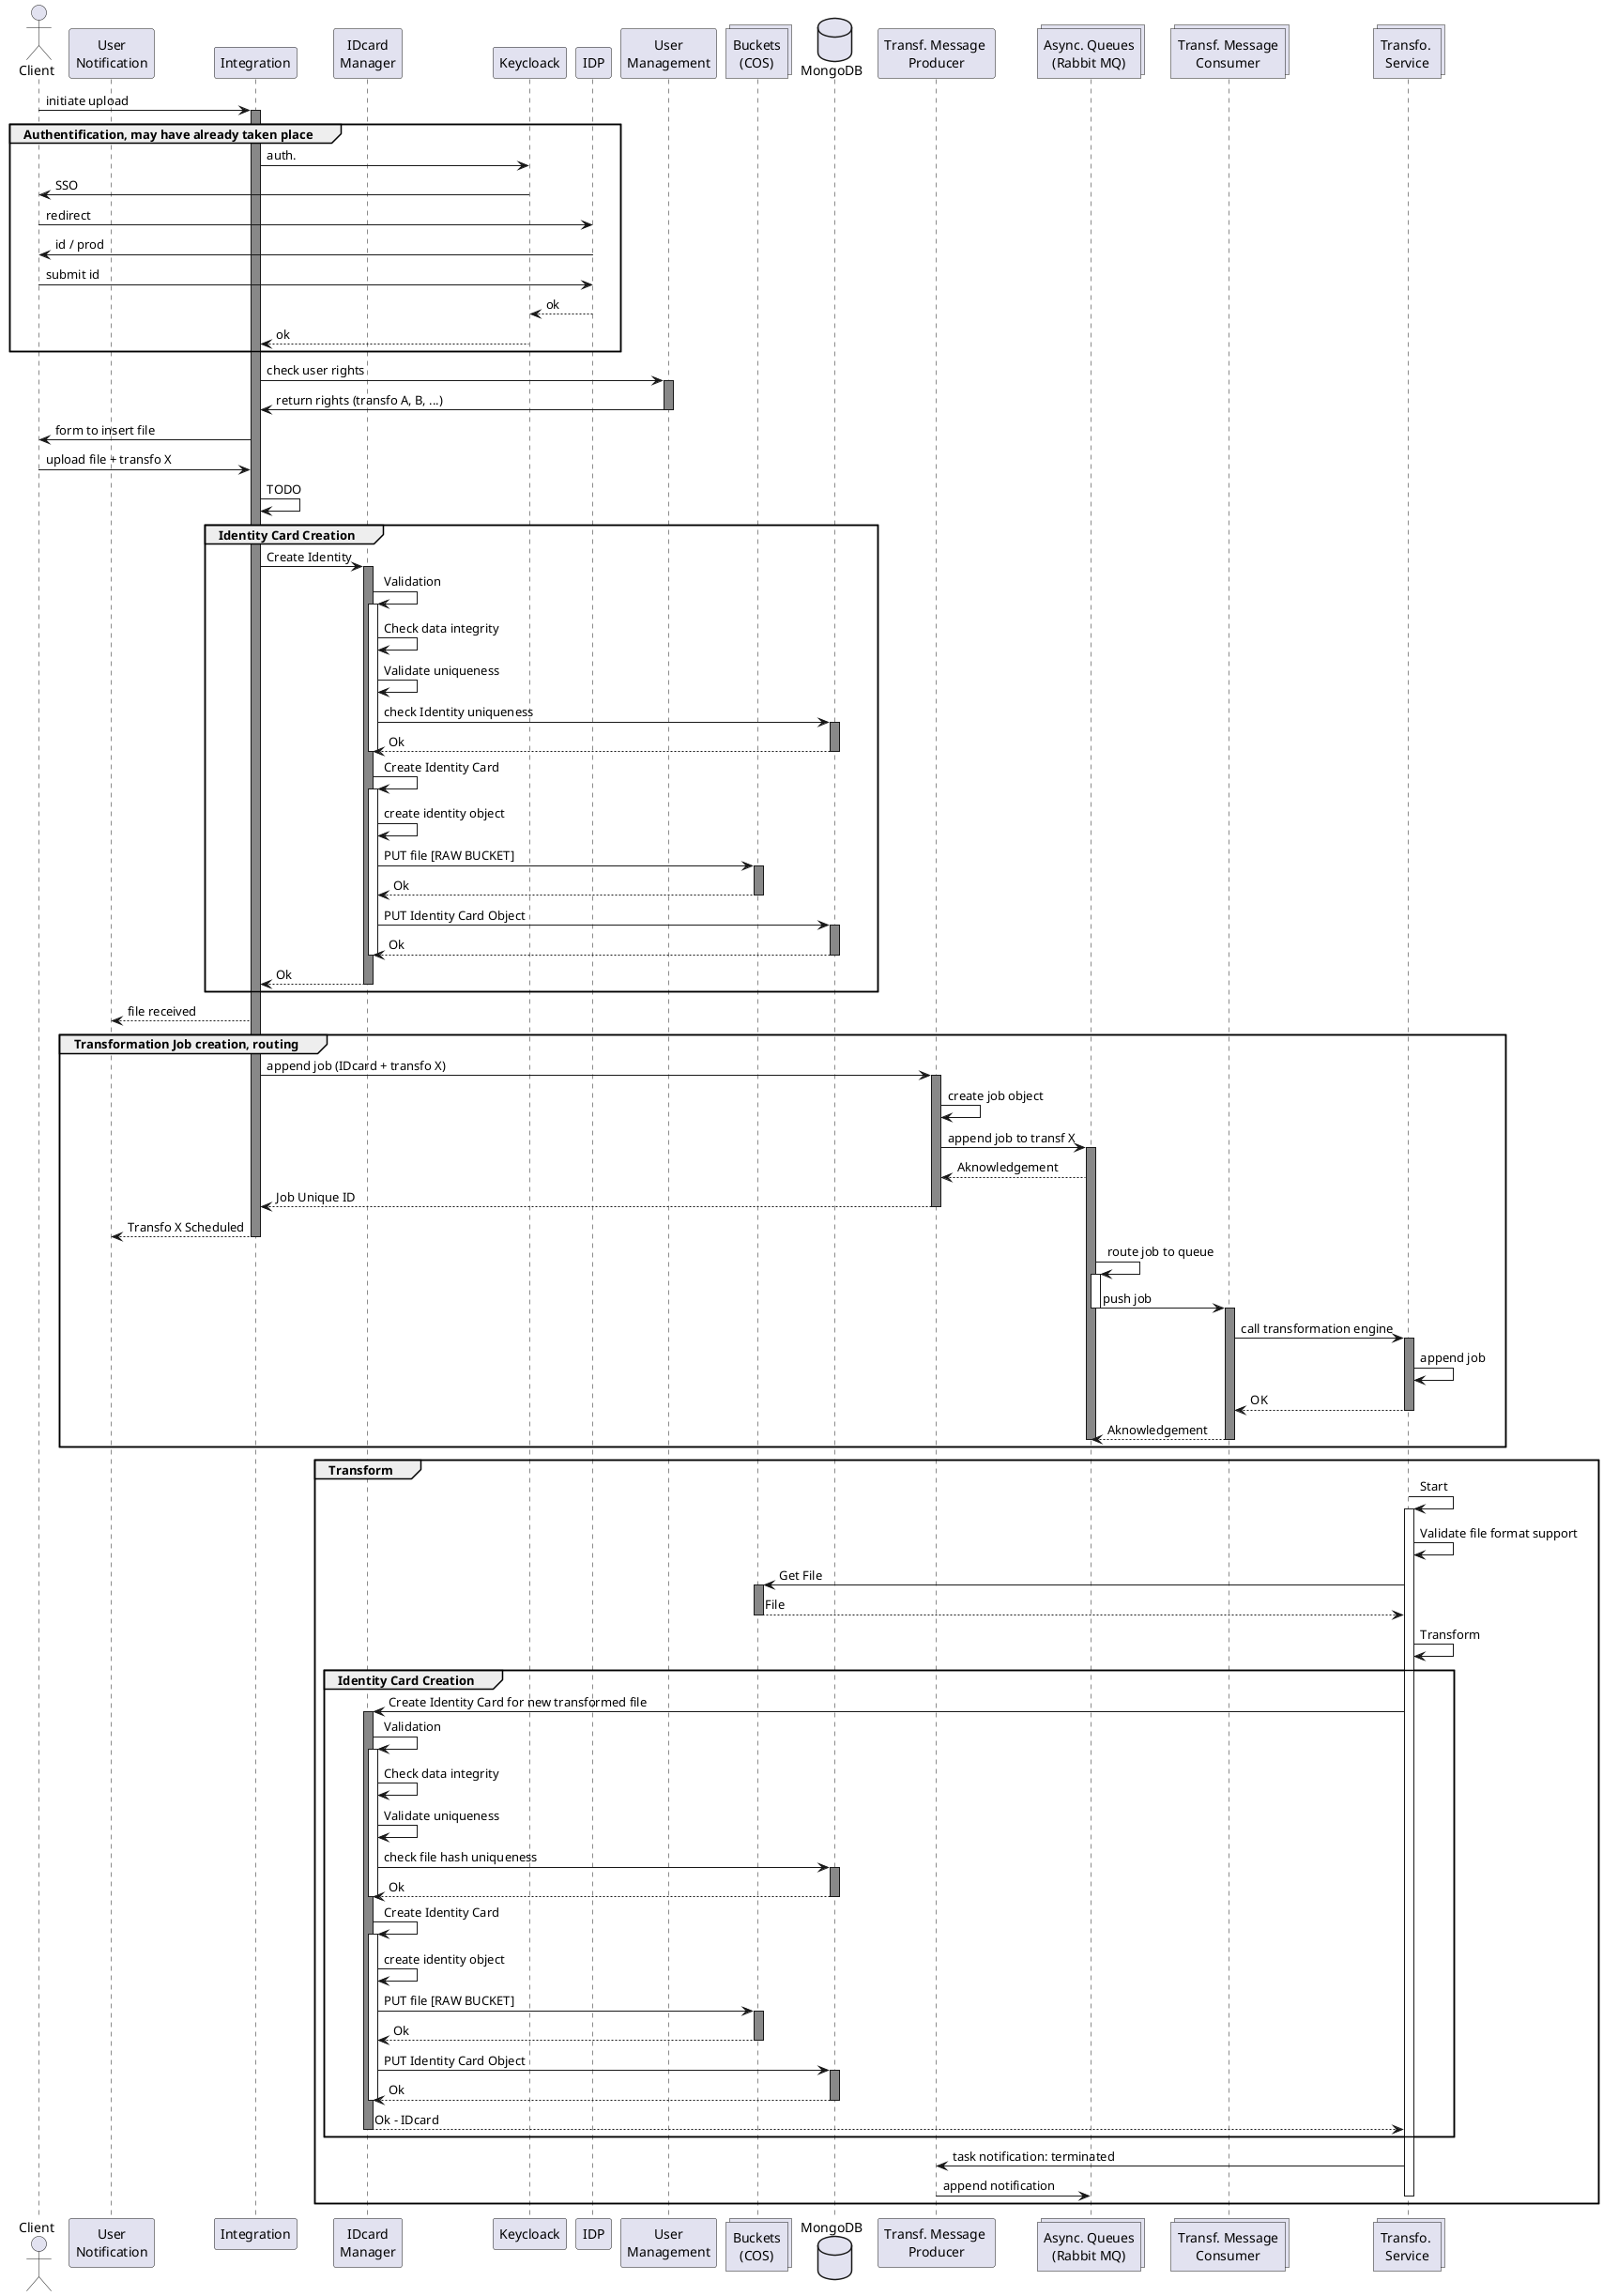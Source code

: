 @startuml
actor Client
participant "User\nNotification" as Notif order 1
participant Integration order 2
participant "IDcard\nManager" as IDcard order 3
participant Keycloack order 4
participant IDP order 5
participant "User\nManagement" as UsrMngt order 6
collections "Buckets\n(COS)" as COS order 7
database MongoDB order 8
participant "Transf. Message \nProducer" as RabbitProducer order 9
collections "Async. Queues\n(Rabbit MQ)" as Rabbit order 10
collections "Transf. Message\nConsumer" as RabbitConsumer order 11
collections "Transfo. \nService" as Transf order 13
Client -> Integration : initiate upload
activate Integration #888888
group Authentification, may have already taken place
Integration -> Keycloack : auth.
Keycloack -> Client : SSO
Client -> IDP : redirect
IDP -> Client : id / prod
Client -> IDP : submit id
IDP --> Keycloack : ok
Keycloack --> Integration : ok
end
Integration -> UsrMngt : check user rights
activate UsrMngt #888888
UsrMngt -> Integration : return rights (transfo A, B, ...)
deactivate UsrMngt
Integration -> Client : form to insert file
Client -> Integration : upload file + transfo X
Integration -> Integration: TODO

group Identity Card Creation
Integration -> IDcard: Create Identity
activate IDcard #888888
IDcard -> IDcard : Validation
activate IDcard
IDcard -> IDcard: Check data integrity
IDcard -> IDcard : Validate uniqueness
IDcard -> MongoDB : check Identity uniqueness
activate MongoDB #888888
MongoDB --> IDcard : Ok
deactivate MongoDB
deactivate IDcard
IDcard -> IDcard : Create Identity Card
activate IDcard 
IDcard -> IDcard: create identity object
IDcard -> COS : PUT file [RAW BUCKET]
activate COS #888888
COS --> IDcard : Ok
deactivate COS
IDcard -> MongoDB : PUT Identity Card Object
activate MongoDB #888888
MongoDB --> IDcard : Ok
deactivate MongoDB
deactivate IDcard
IDcard --> Integration: Ok
deactivate IDcard 
end

Integration --> Notif : file received

group Transformation Job creation, routing
Integration -> RabbitProducer : append job (IDcard + transfo X)
activate RabbitProducer #888888
RabbitProducer -> RabbitProducer : create job object
RabbitProducer -> Rabbit : append job to transf X 
activate Rabbit #888888
Rabbit --> RabbitProducer : Aknowledgement
RabbitProducer --> Integration : Job Unique ID
deactivate RabbitProducer
Integration --> Notif: Transfo X Scheduled
deactivate Integration
Rabbit -> Rabbit: route job to queue
activate Rabbit
Rabbit -> RabbitConsumer: push job
deactivate Rabbit
activate RabbitConsumer #888888
RabbitConsumer -> Transf: call transformation engine
activate Transf #888888
Transf -> Transf : append job
Transf --> RabbitConsumer : OK
deactivate Transf
RabbitConsumer --> Rabbit : Aknowledgement
deactivate RabbitConsumer
deactivate Rabbit
deactivate Rabbit
end


group Transform
activate Transf #888888
Transf -> Transf: Start
activate Transf
Transf -> Transf: Validate file format support
Transf -> COS: Get File
activate COS #888888
COS --> Transf: File
deactivate COS
Transf -> Transf: Transform



group Identity Card Creation
Transf -> IDcard: Create Identity Card for new transformed file
activate IDcard #888888
IDcard -> IDcard : Validation
activate IDcard
IDcard -> IDcard: Check data integrity
IDcard -> IDcard : Validate uniqueness
IDcard -> MongoDB : check file hash uniqueness
activate MongoDB #888888
MongoDB --> IDcard : Ok
deactivate MongoDB
deactivate IDcard
IDcard -> IDcard : Create Identity Card
activate IDcard 
IDcard -> IDcard: create identity object
IDcard -> COS : PUT file [RAW BUCKET]
activate COS #888888
COS --> IDcard : Ok
deactivate COS
IDcard -> MongoDB : PUT Identity Card Object
activate MongoDB #888888
MongoDB --> IDcard : Ok
deactivate MongoDB
deactivate IDcard
IDcard --> Transf: Ok - IDcard
deactivate IDcard 
end

Transf -> RabbitProducer: task notification: terminated 
RabbitProducer -> Rabbit: append notification
deactivate Transf
deactivate Transf

end
@enduml

